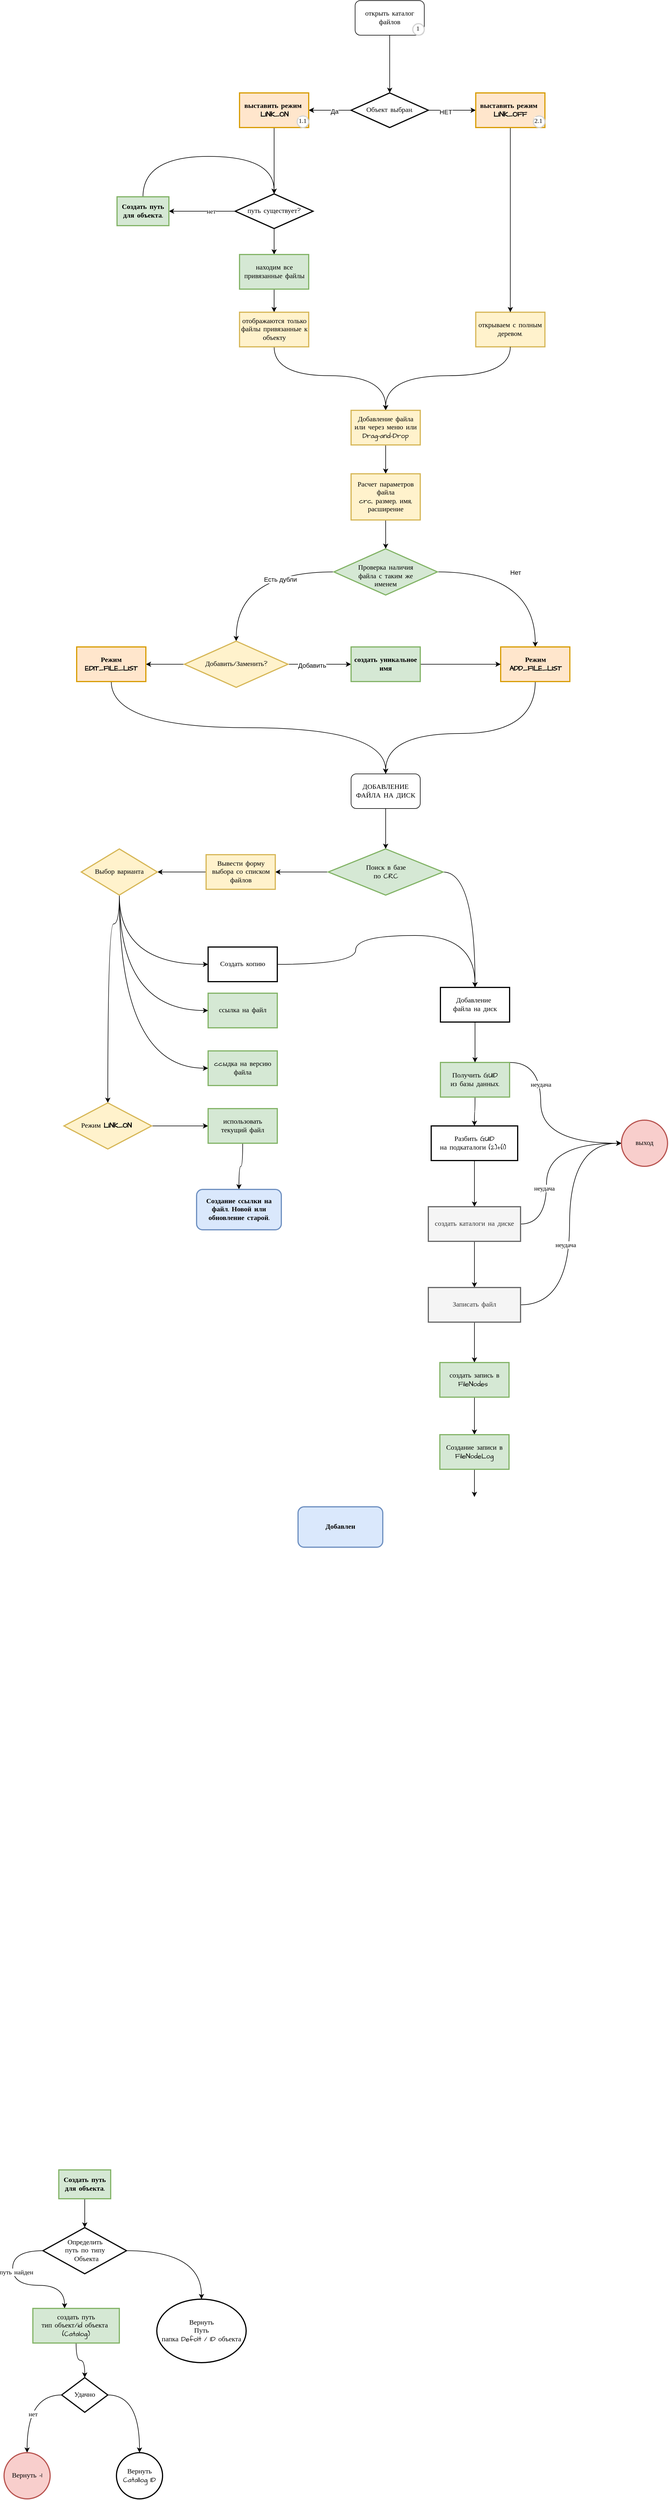 <mxfile version="24.7.16">
  <diagram name="Страница — 1" id="n2YMTHzbF7AWiFZDebJ6">
    <mxGraphModel dx="1607" dy="967" grid="1" gridSize="10" guides="1" tooltips="1" connect="1" arrows="1" fold="1" page="1" pageScale="1" pageWidth="827" pageHeight="1169" math="0" shadow="0">
      <root>
        <mxCell id="0" />
        <mxCell id="1" parent="0" />
        <mxCell id="gfHgluWv0_C4Bd2qdqHd-43" value="открываем с полным деревом." style="whiteSpace=wrap;html=1;fontFamily=Architects Daughter;strokeWidth=2;hachureGap=4;fontSource=https%3A%2F%2Ffonts.googleapis.com%2Fcss%3Ffamily%3DArchitects%2BDaughter;fillColor=#fff2cc;strokeColor=#d6b656;" vertex="1" parent="1">
          <mxGeometry x="908.26" y="600" width="120" height="60" as="geometry" />
        </mxCell>
        <mxCell id="gfHgluWv0_C4Bd2qdqHd-48" value="" style="edgeStyle=orthogonalEdgeStyle;rounded=0;hachureGap=4;orthogonalLoop=1;jettySize=auto;html=1;fontFamily=Architects Daughter;fontSource=https%3A%2F%2Ffonts.googleapis.com%2Fcss%3Ffamily%3DArchitects%2BDaughter;" edge="1" parent="1" source="gfHgluWv0_C4Bd2qdqHd-45" target="gfHgluWv0_C4Bd2qdqHd-47">
          <mxGeometry relative="1" as="geometry" />
        </mxCell>
        <mxCell id="gfHgluWv0_C4Bd2qdqHd-49" value="нет" style="edgeLabel;html=1;align=center;verticalAlign=middle;resizable=0;points=[];hachureGap=4;fontFamily=Architects Daughter;fontSource=https%3A%2F%2Ffonts.googleapis.com%2Fcss%3Ffamily%3DArchitects%2BDaughter;" vertex="1" connectable="0" parent="gfHgluWv0_C4Bd2qdqHd-48">
          <mxGeometry x="-0.261" relative="1" as="geometry">
            <mxPoint as="offset" />
          </mxGeometry>
        </mxCell>
        <mxCell id="gfHgluWv0_C4Bd2qdqHd-52" style="edgeStyle=orthogonalEdgeStyle;rounded=0;hachureGap=4;orthogonalLoop=1;jettySize=auto;html=1;exitX=0.5;exitY=1;exitDx=0;exitDy=0;entryX=0.5;entryY=0;entryDx=0;entryDy=0;fontFamily=Architects Daughter;fontSource=https%3A%2F%2Ffonts.googleapis.com%2Fcss%3Ffamily%3DArchitects%2BDaughter;curved=1;" edge="1" parent="1" source="gfHgluWv0_C4Bd2qdqHd-45" target="gfHgluWv0_C4Bd2qdqHd-50">
          <mxGeometry relative="1" as="geometry" />
        </mxCell>
        <mxCell id="gfHgluWv0_C4Bd2qdqHd-45" value="путь существует?" style="rhombus;whiteSpace=wrap;html=1;fontFamily=Architects Daughter;strokeWidth=2;hachureGap=4;fontSource=https%3A%2F%2Ffonts.googleapis.com%2Fcss%3Ffamily%3DArchitects%2BDaughter;" vertex="1" parent="1">
          <mxGeometry x="491" y="395" width="135" height="60" as="geometry" />
        </mxCell>
        <mxCell id="gfHgluWv0_C4Bd2qdqHd-51" style="edgeStyle=orthogonalEdgeStyle;rounded=0;hachureGap=4;orthogonalLoop=1;jettySize=auto;html=1;exitX=0.5;exitY=0;exitDx=0;exitDy=0;entryX=0.5;entryY=0;entryDx=0;entryDy=0;fontFamily=Architects Daughter;fontSource=https%3A%2F%2Ffonts.googleapis.com%2Fcss%3Ffamily%3DArchitects%2BDaughter;curved=1;" edge="1" parent="1" source="gfHgluWv0_C4Bd2qdqHd-47" target="gfHgluWv0_C4Bd2qdqHd-45">
          <mxGeometry relative="1" as="geometry">
            <Array as="points">
              <mxPoint x="331" y="330" />
              <mxPoint x="559" y="330" />
            </Array>
          </mxGeometry>
        </mxCell>
        <mxCell id="gfHgluWv0_C4Bd2qdqHd-47" value="Создать путь для объекта." style="whiteSpace=wrap;html=1;fontFamily=Architects Daughter;strokeWidth=2;hachureGap=4;fontSource=https%3A%2F%2Ffonts.googleapis.com%2Fcss%3Ffamily%3DArchitects%2BDaughter;fillColor=#d5e8d4;strokeColor=#82b366;fontStyle=1" vertex="1" parent="1">
          <mxGeometry x="286" y="400" width="90" height="50" as="geometry" />
        </mxCell>
        <mxCell id="gfHgluWv0_C4Bd2qdqHd-207" value="" style="edgeStyle=orthogonalEdgeStyle;shape=connector;curved=1;rounded=0;orthogonalLoop=1;jettySize=auto;html=1;strokeColor=default;align=center;verticalAlign=middle;fontFamily=Helvetica;fontSize=11;fontColor=default;labelBackgroundColor=default;endArrow=classic;" edge="1" parent="1" source="gfHgluWv0_C4Bd2qdqHd-50" target="gfHgluWv0_C4Bd2qdqHd-206">
          <mxGeometry relative="1" as="geometry" />
        </mxCell>
        <mxCell id="gfHgluWv0_C4Bd2qdqHd-50" value="находим все привязанные файлы" style="whiteSpace=wrap;html=1;fontFamily=Architects Daughter;strokeWidth=2;hachureGap=4;fontSource=https%3A%2F%2Ffonts.googleapis.com%2Fcss%3Ffamily%3DArchitects%2BDaughter;fillColor=#d5e8d4;strokeColor=#82b366;" vertex="1" parent="1">
          <mxGeometry x="498.5" y="500" width="120" height="60" as="geometry" />
        </mxCell>
        <mxCell id="gfHgluWv0_C4Bd2qdqHd-58" style="edgeStyle=orthogonalEdgeStyle;shape=connector;curved=1;rounded=0;hachureGap=4;orthogonalLoop=1;jettySize=auto;html=1;strokeColor=default;align=center;verticalAlign=middle;fontFamily=Architects Daughter;fontSource=https%3A%2F%2Ffonts.googleapis.com%2Fcss%3Ffamily%3DArchitects%2BDaughter;fontSize=11;fontColor=default;labelBackgroundColor=default;endArrow=classic;entryX=0.5;entryY=0;entryDx=0;entryDy=0;exitX=0.5;exitY=1;exitDx=0;exitDy=0;" edge="1" parent="1" source="gfHgluWv0_C4Bd2qdqHd-43" target="gfHgluWv0_C4Bd2qdqHd-211">
          <mxGeometry relative="1" as="geometry">
            <mxPoint x="869.98" y="765" as="sourcePoint" />
            <mxPoint x="742" y="775" as="targetPoint" />
            <Array as="points">
              <mxPoint x="968" y="710" />
              <mxPoint x="752" y="710" />
            </Array>
          </mxGeometry>
        </mxCell>
        <mxCell id="gfHgluWv0_C4Bd2qdqHd-92" value="" style="edgeStyle=orthogonalEdgeStyle;shape=connector;curved=1;rounded=0;hachureGap=4;orthogonalLoop=1;jettySize=auto;html=1;strokeColor=default;align=center;verticalAlign=middle;fontFamily=Architects Daughter;fontSource=https%3A%2F%2Ffonts.googleapis.com%2Fcss%3Ffamily%3DArchitects%2BDaughter;fontSize=11;fontColor=default;labelBackgroundColor=default;endArrow=classic;" edge="1" parent="1" source="gfHgluWv0_C4Bd2qdqHd-88" target="gfHgluWv0_C4Bd2qdqHd-91">
          <mxGeometry relative="1" as="geometry" />
        </mxCell>
        <mxCell id="gfHgluWv0_C4Bd2qdqHd-88" value="Создать путь для объекта." style="whiteSpace=wrap;html=1;fontFamily=Architects Daughter;strokeWidth=2;hachureGap=4;fontSource=https%3A%2F%2Ffonts.googleapis.com%2Fcss%3Ffamily%3DArchitects%2BDaughter;fillColor=#d5e8d4;strokeColor=#82b366;fontStyle=1" vertex="1" parent="1">
          <mxGeometry x="185.0" y="3819" width="90" height="50" as="geometry" />
        </mxCell>
        <mxCell id="gfHgluWv0_C4Bd2qdqHd-94" value="" style="edgeStyle=orthogonalEdgeStyle;shape=connector;curved=1;rounded=0;hachureGap=4;orthogonalLoop=1;jettySize=auto;html=1;strokeColor=default;align=center;verticalAlign=middle;fontFamily=Architects Daughter;fontSource=https%3A%2F%2Ffonts.googleapis.com%2Fcss%3Ffamily%3DArchitects%2BDaughter;fontSize=11;fontColor=default;labelBackgroundColor=default;endArrow=classic;exitX=0;exitY=0.5;exitDx=0;exitDy=0;" edge="1" parent="1" source="gfHgluWv0_C4Bd2qdqHd-91" target="gfHgluWv0_C4Bd2qdqHd-93">
          <mxGeometry relative="1" as="geometry">
            <Array as="points">
              <mxPoint x="105" y="3959" />
              <mxPoint x="105" y="4019" />
              <mxPoint x="195" y="4019" />
            </Array>
          </mxGeometry>
        </mxCell>
        <mxCell id="gfHgluWv0_C4Bd2qdqHd-95" value="путь найден" style="edgeLabel;html=1;align=center;verticalAlign=middle;resizable=0;points=[];hachureGap=4;fontFamily=Architects Daughter;fontSource=https%3A%2F%2Ffonts.googleapis.com%2Fcss%3Ffamily%3DArchitects%2BDaughter;fontSize=11;fontColor=default;labelBackgroundColor=default;" vertex="1" connectable="0" parent="gfHgluWv0_C4Bd2qdqHd-94">
          <mxGeometry x="-0.466" y="6" relative="1" as="geometry">
            <mxPoint y="25" as="offset" />
          </mxGeometry>
        </mxCell>
        <mxCell id="gfHgluWv0_C4Bd2qdqHd-103" value="" style="edgeStyle=orthogonalEdgeStyle;shape=connector;curved=1;rounded=0;hachureGap=4;orthogonalLoop=1;jettySize=auto;html=1;strokeColor=default;align=center;verticalAlign=middle;fontFamily=Architects Daughter;fontSource=https%3A%2F%2Ffonts.googleapis.com%2Fcss%3Ffamily%3DArchitects%2BDaughter;fontSize=11;fontColor=default;labelBackgroundColor=default;endArrow=classic;" edge="1" parent="1" source="gfHgluWv0_C4Bd2qdqHd-91" target="gfHgluWv0_C4Bd2qdqHd-102">
          <mxGeometry relative="1" as="geometry" />
        </mxCell>
        <mxCell id="gfHgluWv0_C4Bd2qdqHd-91" value="Определить &lt;br&gt;путь по типу&lt;br&gt;&amp;nbsp;Объекта" style="rhombus;whiteSpace=wrap;html=1;fontFamily=Architects Daughter;strokeWidth=2;hachureGap=4;fontSource=https%3A%2F%2Ffonts.googleapis.com%2Fcss%3Ffamily%3DArchitects%2BDaughter;fontStyle=0;" vertex="1" parent="1">
          <mxGeometry x="157.5" y="3919" width="145" height="80" as="geometry" />
        </mxCell>
        <mxCell id="gfHgluWv0_C4Bd2qdqHd-97" value="" style="edgeStyle=orthogonalEdgeStyle;shape=connector;curved=1;rounded=0;hachureGap=4;orthogonalLoop=1;jettySize=auto;html=1;strokeColor=default;align=center;verticalAlign=middle;fontFamily=Architects Daughter;fontSource=https%3A%2F%2Ffonts.googleapis.com%2Fcss%3Ffamily%3DArchitects%2BDaughter;fontSize=11;fontColor=default;labelBackgroundColor=default;endArrow=classic;" edge="1" parent="1" source="gfHgluWv0_C4Bd2qdqHd-93" target="gfHgluWv0_C4Bd2qdqHd-96">
          <mxGeometry relative="1" as="geometry" />
        </mxCell>
        <mxCell id="gfHgluWv0_C4Bd2qdqHd-93" value="создать путь&lt;br&gt;тип объект/id объекта&amp;nbsp;&lt;br&gt;(Catalog)" style="whiteSpace=wrap;html=1;fontFamily=Architects Daughter;strokeWidth=2;hachureGap=4;fontSource=https%3A%2F%2Ffonts.googleapis.com%2Fcss%3Ffamily%3DArchitects%2BDaughter;fontStyle=0;fillColor=#d5e8d4;strokeColor=#82b366;" vertex="1" parent="1">
          <mxGeometry x="140" y="4059" width="150" height="60" as="geometry" />
        </mxCell>
        <mxCell id="gfHgluWv0_C4Bd2qdqHd-99" value="" style="edgeStyle=orthogonalEdgeStyle;shape=connector;curved=1;rounded=0;hachureGap=4;orthogonalLoop=1;jettySize=auto;html=1;strokeColor=default;align=center;verticalAlign=middle;fontFamily=Architects Daughter;fontSource=https%3A%2F%2Ffonts.googleapis.com%2Fcss%3Ffamily%3DArchitects%2BDaughter;fontSize=11;fontColor=default;labelBackgroundColor=default;endArrow=classic;" edge="1" parent="1" source="gfHgluWv0_C4Bd2qdqHd-96" target="gfHgluWv0_C4Bd2qdqHd-98">
          <mxGeometry relative="1" as="geometry">
            <Array as="points">
              <mxPoint x="325" y="4209" />
            </Array>
          </mxGeometry>
        </mxCell>
        <mxCell id="gfHgluWv0_C4Bd2qdqHd-101" value="" style="edgeStyle=orthogonalEdgeStyle;shape=connector;curved=1;rounded=0;hachureGap=4;orthogonalLoop=1;jettySize=auto;html=1;strokeColor=default;align=center;verticalAlign=middle;fontFamily=Architects Daughter;fontSource=https%3A%2F%2Ffonts.googleapis.com%2Fcss%3Ffamily%3DArchitects%2BDaughter;fontSize=11;fontColor=default;labelBackgroundColor=default;endArrow=classic;" edge="1" parent="1" source="gfHgluWv0_C4Bd2qdqHd-96" target="gfHgluWv0_C4Bd2qdqHd-100">
          <mxGeometry relative="1" as="geometry" />
        </mxCell>
        <mxCell id="gfHgluWv0_C4Bd2qdqHd-105" value="нет" style="edgeLabel;html=1;align=center;verticalAlign=middle;resizable=0;points=[];hachureGap=4;fontFamily=Architects Daughter;fontSource=https%3A%2F%2Ffonts.googleapis.com%2Fcss%3Ffamily%3DArchitects%2BDaughter;fontSize=11;fontColor=default;labelBackgroundColor=default;" vertex="1" connectable="0" parent="gfHgluWv0_C4Bd2qdqHd-101">
          <mxGeometry x="0.157" y="10" relative="1" as="geometry">
            <mxPoint as="offset" />
          </mxGeometry>
        </mxCell>
        <mxCell id="gfHgluWv0_C4Bd2qdqHd-96" value="&lt;div&gt;Удачно&lt;/div&gt;" style="rhombus;whiteSpace=wrap;html=1;fontFamily=Architects Daughter;strokeWidth=2;hachureGap=4;fontSource=https%3A%2F%2Ffonts.googleapis.com%2Fcss%3Ffamily%3DArchitects%2BDaughter;fontStyle=0;" vertex="1" parent="1">
          <mxGeometry x="190" y="4179" width="80" height="60" as="geometry" />
        </mxCell>
        <mxCell id="gfHgluWv0_C4Bd2qdqHd-98" value="Вернуть&lt;br&gt;Catallog ID" style="ellipse;whiteSpace=wrap;html=1;fontFamily=Architects Daughter;strokeWidth=2;hachureGap=4;fontSource=https%3A%2F%2Ffonts.googleapis.com%2Fcss%3Ffamily%3DArchitects%2BDaughter;fontStyle=0;" vertex="1" parent="1">
          <mxGeometry x="285" y="4309" width="80" height="80" as="geometry" />
        </mxCell>
        <mxCell id="gfHgluWv0_C4Bd2qdqHd-100" value="Вернуть -1" style="ellipse;whiteSpace=wrap;html=1;fontFamily=Architects Daughter;strokeWidth=2;hachureGap=4;fontSource=https%3A%2F%2Ffonts.googleapis.com%2Fcss%3Ffamily%3DArchitects%2BDaughter;fontStyle=0;fillColor=#f8cecc;strokeColor=#b85450;" vertex="1" parent="1">
          <mxGeometry x="90" y="4309" width="80" height="80" as="geometry" />
        </mxCell>
        <mxCell id="gfHgluWv0_C4Bd2qdqHd-102" value="Вернуть&lt;br&gt;Путь &lt;br&gt;папка Defolt / ID объекта" style="ellipse;whiteSpace=wrap;html=1;fontFamily=Architects Daughter;strokeWidth=2;hachureGap=4;fontSource=https%3A%2F%2Ffonts.googleapis.com%2Fcss%3Ffamily%3DArchitects%2BDaughter;fontStyle=0;" vertex="1" parent="1">
          <mxGeometry x="355" y="4043" width="155" height="110" as="geometry" />
        </mxCell>
        <mxCell id="gfHgluWv0_C4Bd2qdqHd-203" value="" style="edgeStyle=orthogonalEdgeStyle;shape=connector;curved=1;rounded=0;orthogonalLoop=1;jettySize=auto;html=1;strokeColor=default;align=center;verticalAlign=middle;fontFamily=Helvetica;fontSize=11;fontColor=default;labelBackgroundColor=default;endArrow=classic;" edge="1" parent="1" source="gfHgluWv0_C4Bd2qdqHd-196" target="gfHgluWv0_C4Bd2qdqHd-197">
          <mxGeometry relative="1" as="geometry" />
        </mxCell>
        <mxCell id="gfHgluWv0_C4Bd2qdqHd-196" value="открыть каталог файлов" style="rounded=1;whiteSpace=wrap;html=1;hachureGap=4;fontFamily=Architects Daughter;fontSource=https%3A%2F%2Ffonts.googleapis.com%2Fcss%3Ffamily%3DArchitects%2BDaughter;" vertex="1" parent="1">
          <mxGeometry x="699" y="60" width="120" height="60" as="geometry" />
        </mxCell>
        <mxCell id="gfHgluWv0_C4Bd2qdqHd-199" value="" style="edgeStyle=orthogonalEdgeStyle;shape=connector;curved=1;rounded=0;hachureGap=4;orthogonalLoop=1;jettySize=auto;html=1;strokeColor=default;align=center;verticalAlign=middle;fontFamily=Architects Daughter;fontSource=https%3A%2F%2Ffonts.googleapis.com%2Fcss%3Ffamily%3DArchitects%2BDaughter;fontSize=11;fontColor=default;labelBackgroundColor=default;endArrow=classic;entryX=0;entryY=0.5;entryDx=0;entryDy=0;" edge="1" parent="1" source="gfHgluWv0_C4Bd2qdqHd-197" target="gfHgluWv0_C4Bd2qdqHd-209">
          <mxGeometry relative="1" as="geometry" />
        </mxCell>
        <mxCell id="gfHgluWv0_C4Bd2qdqHd-202" value="НЕТ" style="edgeLabel;html=1;align=center;verticalAlign=middle;resizable=0;points=[];fontFamily=Helvetica;fontSize=11;fontColor=default;labelBackgroundColor=default;" vertex="1" connectable="0" parent="gfHgluWv0_C4Bd2qdqHd-199">
          <mxGeometry x="-0.271" y="-3" relative="1" as="geometry">
            <mxPoint as="offset" />
          </mxGeometry>
        </mxCell>
        <mxCell id="gfHgluWv0_C4Bd2qdqHd-204" style="edgeStyle=orthogonalEdgeStyle;shape=connector;curved=1;rounded=0;orthogonalLoop=1;jettySize=auto;html=1;entryX=1;entryY=0.5;entryDx=0;entryDy=0;strokeColor=default;align=center;verticalAlign=middle;fontFamily=Helvetica;fontSize=11;fontColor=default;labelBackgroundColor=default;endArrow=classic;" edge="1" parent="1" source="gfHgluWv0_C4Bd2qdqHd-197" target="gfHgluWv0_C4Bd2qdqHd-198">
          <mxGeometry relative="1" as="geometry" />
        </mxCell>
        <mxCell id="gfHgluWv0_C4Bd2qdqHd-208" value="" style="edgeStyle=orthogonalEdgeStyle;shape=connector;curved=1;rounded=0;orthogonalLoop=1;jettySize=auto;html=1;strokeColor=default;align=center;verticalAlign=middle;fontFamily=Helvetica;fontSize=11;fontColor=default;labelBackgroundColor=default;endArrow=classic;" edge="1" parent="1" source="gfHgluWv0_C4Bd2qdqHd-197" target="gfHgluWv0_C4Bd2qdqHd-198">
          <mxGeometry relative="1" as="geometry" />
        </mxCell>
        <mxCell id="gfHgluWv0_C4Bd2qdqHd-217" value="Да" style="edgeLabel;html=1;align=center;verticalAlign=middle;resizable=0;points=[];fontFamily=Helvetica;fontSize=11;fontColor=default;labelBackgroundColor=default;" vertex="1" connectable="0" parent="gfHgluWv0_C4Bd2qdqHd-208">
          <mxGeometry x="-0.191" y="2" relative="1" as="geometry">
            <mxPoint as="offset" />
          </mxGeometry>
        </mxCell>
        <mxCell id="gfHgluWv0_C4Bd2qdqHd-197" value="Объект выбран." style="strokeWidth=2;html=1;shape=mxgraph.flowchart.decision;whiteSpace=wrap;hachureGap=4;fontFamily=Architects Daughter;fontSource=https%3A%2F%2Ffonts.googleapis.com%2Fcss%3Ffamily%3DArchitects%2BDaughter;" vertex="1" parent="1">
          <mxGeometry x="692" y="220" width="134" height="60" as="geometry" />
        </mxCell>
        <mxCell id="gfHgluWv0_C4Bd2qdqHd-205" style="edgeStyle=orthogonalEdgeStyle;shape=connector;curved=1;rounded=0;orthogonalLoop=1;jettySize=auto;html=1;entryX=0.5;entryY=0;entryDx=0;entryDy=0;strokeColor=default;align=center;verticalAlign=middle;fontFamily=Helvetica;fontSize=11;fontColor=default;labelBackgroundColor=default;endArrow=classic;" edge="1" parent="1" source="gfHgluWv0_C4Bd2qdqHd-198" target="gfHgluWv0_C4Bd2qdqHd-45">
          <mxGeometry relative="1" as="geometry" />
        </mxCell>
        <mxCell id="gfHgluWv0_C4Bd2qdqHd-198" value="выставить режим&amp;nbsp;&lt;br&gt;LINK_ON" style="whiteSpace=wrap;html=1;fontFamily=Architects Daughter;strokeWidth=2;hachureGap=4;fontSource=https%3A%2F%2Ffonts.googleapis.com%2Fcss%3Ffamily%3DArchitects%2BDaughter;fillColor=#ffe6cc;strokeColor=#d79b00;fontStyle=1" vertex="1" parent="1">
          <mxGeometry x="498.5" y="220" width="120" height="60" as="geometry" />
        </mxCell>
        <mxCell id="gfHgluWv0_C4Bd2qdqHd-212" style="edgeStyle=orthogonalEdgeStyle;shape=connector;curved=1;rounded=0;orthogonalLoop=1;jettySize=auto;html=1;entryX=0.5;entryY=0;entryDx=0;entryDy=0;strokeColor=default;align=center;verticalAlign=middle;fontFamily=Helvetica;fontSize=11;fontColor=default;labelBackgroundColor=default;endArrow=classic;" edge="1" parent="1" source="gfHgluWv0_C4Bd2qdqHd-206" target="gfHgluWv0_C4Bd2qdqHd-211">
          <mxGeometry relative="1" as="geometry">
            <Array as="points">
              <mxPoint x="559" y="710" />
              <mxPoint x="752" y="710" />
            </Array>
          </mxGeometry>
        </mxCell>
        <mxCell id="gfHgluWv0_C4Bd2qdqHd-206" value="отображаются только файлы привязанные к объекту" style="whiteSpace=wrap;html=1;fontFamily=Architects Daughter;strokeWidth=2;hachureGap=4;fontSource=https%3A%2F%2Ffonts.googleapis.com%2Fcss%3Ffamily%3DArchitects%2BDaughter;fillColor=#fff2cc;strokeColor=#d6b656;" vertex="1" parent="1">
          <mxGeometry x="498.5" y="600" width="120" height="60" as="geometry" />
        </mxCell>
        <mxCell id="gfHgluWv0_C4Bd2qdqHd-210" style="edgeStyle=orthogonalEdgeStyle;shape=connector;curved=1;rounded=0;orthogonalLoop=1;jettySize=auto;html=1;exitX=0.5;exitY=1;exitDx=0;exitDy=0;entryX=0.5;entryY=0;entryDx=0;entryDy=0;strokeColor=default;align=center;verticalAlign=middle;fontFamily=Helvetica;fontSize=11;fontColor=default;labelBackgroundColor=default;endArrow=classic;" edge="1" parent="1" source="gfHgluWv0_C4Bd2qdqHd-209" target="gfHgluWv0_C4Bd2qdqHd-43">
          <mxGeometry relative="1" as="geometry" />
        </mxCell>
        <mxCell id="gfHgluWv0_C4Bd2qdqHd-209" value="выставить режим&amp;nbsp;&lt;br&gt;LINK_OFF" style="whiteSpace=wrap;html=1;fontFamily=Architects Daughter;strokeWidth=2;hachureGap=4;fontSource=https%3A%2F%2Ffonts.googleapis.com%2Fcss%3Ffamily%3DArchitects%2BDaughter;fillColor=#ffe6cc;strokeColor=#d79b00;fontStyle=1" vertex="1" parent="1">
          <mxGeometry x="908.26" y="220" width="120" height="60" as="geometry" />
        </mxCell>
        <mxCell id="gfHgluWv0_C4Bd2qdqHd-214" value="" style="edgeStyle=orthogonalEdgeStyle;shape=connector;curved=1;rounded=0;orthogonalLoop=1;jettySize=auto;html=1;strokeColor=default;align=center;verticalAlign=middle;fontFamily=Helvetica;fontSize=11;fontColor=default;labelBackgroundColor=default;endArrow=classic;" edge="1" parent="1" source="gfHgluWv0_C4Bd2qdqHd-211" target="gfHgluWv0_C4Bd2qdqHd-213">
          <mxGeometry relative="1" as="geometry" />
        </mxCell>
        <mxCell id="gfHgluWv0_C4Bd2qdqHd-211" value="Добавление файла или через меню или Drag-and-Drop" style="whiteSpace=wrap;html=1;fontFamily=Architects Daughter;strokeWidth=2;hachureGap=4;fontSource=https%3A%2F%2Ffonts.googleapis.com%2Fcss%3Ffamily%3DArchitects%2BDaughter;fillColor=#fff2cc;strokeColor=#d6b656;" vertex="1" parent="1">
          <mxGeometry x="692.0" y="770" width="120" height="60" as="geometry" />
        </mxCell>
        <mxCell id="gfHgluWv0_C4Bd2qdqHd-216" value="" style="edgeStyle=orthogonalEdgeStyle;shape=connector;curved=1;rounded=0;orthogonalLoop=1;jettySize=auto;html=1;strokeColor=default;align=center;verticalAlign=middle;fontFamily=Helvetica;fontSize=11;fontColor=default;labelBackgroundColor=default;endArrow=classic;" edge="1" parent="1" source="gfHgluWv0_C4Bd2qdqHd-213" target="gfHgluWv0_C4Bd2qdqHd-215">
          <mxGeometry relative="1" as="geometry" />
        </mxCell>
        <mxCell id="gfHgluWv0_C4Bd2qdqHd-213" value="Расчет параметров файла&lt;br&gt;crc, размер, имя, расширение" style="whiteSpace=wrap;html=1;fontFamily=Architects Daughter;fillColor=#fff2cc;strokeColor=#d6b656;strokeWidth=2;hachureGap=4;fontSource=https%3A%2F%2Ffonts.googleapis.com%2Fcss%3Ffamily%3DArchitects%2BDaughter;" vertex="1" parent="1">
          <mxGeometry x="692" y="880" width="120" height="80" as="geometry" />
        </mxCell>
        <mxCell id="gfHgluWv0_C4Bd2qdqHd-219" value="" style="edgeStyle=orthogonalEdgeStyle;shape=connector;curved=1;rounded=0;orthogonalLoop=1;jettySize=auto;html=1;strokeColor=default;align=center;verticalAlign=middle;fontFamily=Helvetica;fontSize=11;fontColor=default;labelBackgroundColor=default;endArrow=classic;" edge="1" parent="1" source="gfHgluWv0_C4Bd2qdqHd-215" target="gfHgluWv0_C4Bd2qdqHd-218">
          <mxGeometry relative="1" as="geometry" />
        </mxCell>
        <mxCell id="gfHgluWv0_C4Bd2qdqHd-220" value="Нет" style="edgeLabel;html=1;align=center;verticalAlign=middle;resizable=0;points=[];fontFamily=Helvetica;fontSize=11;fontColor=default;labelBackgroundColor=default;" vertex="1" connectable="0" parent="gfHgluWv0_C4Bd2qdqHd-219">
          <mxGeometry x="-0.105" y="-1" relative="1" as="geometry">
            <mxPoint x="1" as="offset" />
          </mxGeometry>
        </mxCell>
        <mxCell id="gfHgluWv0_C4Bd2qdqHd-222" value="" style="edgeStyle=orthogonalEdgeStyle;shape=connector;curved=1;rounded=0;orthogonalLoop=1;jettySize=auto;html=1;strokeColor=default;align=center;verticalAlign=middle;fontFamily=Helvetica;fontSize=11;fontColor=default;labelBackgroundColor=default;endArrow=classic;entryX=0.5;entryY=0;entryDx=0;entryDy=0;" edge="1" parent="1" source="gfHgluWv0_C4Bd2qdqHd-215" target="gfHgluWv0_C4Bd2qdqHd-221">
          <mxGeometry relative="1" as="geometry">
            <Array as="points">
              <mxPoint x="493" y="1050" />
            </Array>
          </mxGeometry>
        </mxCell>
        <mxCell id="gfHgluWv0_C4Bd2qdqHd-230" value="Есть дубли" style="edgeLabel;html=1;align=center;verticalAlign=middle;resizable=0;points=[];fontFamily=Helvetica;fontSize=11;fontColor=default;labelBackgroundColor=default;" vertex="1" connectable="0" parent="gfHgluWv0_C4Bd2qdqHd-222">
          <mxGeometry x="-0.355" y="13" relative="1" as="geometry">
            <mxPoint as="offset" />
          </mxGeometry>
        </mxCell>
        <mxCell id="gfHgluWv0_C4Bd2qdqHd-215" value="&lt;br&gt;Проверка наличия&lt;br&gt;файла с таким же &lt;br&gt;именем" style="rhombus;whiteSpace=wrap;html=1;fontFamily=Architects Daughter;strokeWidth=2;hachureGap=4;fontSource=https%3A%2F%2Ffonts.googleapis.com%2Fcss%3Ffamily%3DArchitects%2BDaughter;fillColor=#d5e8d4;strokeColor=#82b366;" vertex="1" parent="1">
          <mxGeometry x="662.25" y="1010" width="179.5" height="80" as="geometry" />
        </mxCell>
        <mxCell id="gfHgluWv0_C4Bd2qdqHd-232" style="edgeStyle=orthogonalEdgeStyle;shape=connector;curved=1;rounded=0;orthogonalLoop=1;jettySize=auto;html=1;entryX=0.5;entryY=0;entryDx=0;entryDy=0;strokeColor=default;align=center;verticalAlign=middle;fontFamily=Helvetica;fontSize=11;fontColor=default;labelBackgroundColor=default;endArrow=classic;" edge="1" parent="1" source="gfHgluWv0_C4Bd2qdqHd-218" target="gfHgluWv0_C4Bd2qdqHd-229">
          <mxGeometry relative="1" as="geometry">
            <Array as="points">
              <mxPoint x="1012" y="1330" />
              <mxPoint x="752" y="1330" />
            </Array>
          </mxGeometry>
        </mxCell>
        <mxCell id="gfHgluWv0_C4Bd2qdqHd-218" value="Режим&lt;br&gt;ADD_FILE_LIST" style="whiteSpace=wrap;html=1;fontFamily=Architects Daughter;fillColor=#ffe6cc;strokeColor=#d79b00;strokeWidth=2;hachureGap=4;fontSource=https%3A%2F%2Ffonts.googleapis.com%2Fcss%3Ffamily%3DArchitects%2BDaughter;fontStyle=1" vertex="1" parent="1">
          <mxGeometry x="951.5" y="1180" width="120" height="60" as="geometry" />
        </mxCell>
        <mxCell id="gfHgluWv0_C4Bd2qdqHd-224" style="edgeStyle=orthogonalEdgeStyle;shape=connector;curved=1;rounded=0;orthogonalLoop=1;jettySize=auto;html=1;entryX=0;entryY=0.5;entryDx=0;entryDy=0;strokeColor=default;align=center;verticalAlign=middle;fontFamily=Helvetica;fontSize=11;fontColor=default;labelBackgroundColor=default;endArrow=classic;" edge="1" parent="1" source="gfHgluWv0_C4Bd2qdqHd-221" target="gfHgluWv0_C4Bd2qdqHd-223">
          <mxGeometry relative="1" as="geometry" />
        </mxCell>
        <mxCell id="gfHgluWv0_C4Bd2qdqHd-225" value="Добавить" style="edgeLabel;html=1;align=center;verticalAlign=middle;resizable=0;points=[];fontFamily=Helvetica;fontSize=11;fontColor=default;labelBackgroundColor=default;" vertex="1" connectable="0" parent="gfHgluWv0_C4Bd2qdqHd-224">
          <mxGeometry x="-0.244" y="-2" relative="1" as="geometry">
            <mxPoint as="offset" />
          </mxGeometry>
        </mxCell>
        <mxCell id="gfHgluWv0_C4Bd2qdqHd-228" value="" style="edgeStyle=orthogonalEdgeStyle;shape=connector;curved=1;rounded=0;orthogonalLoop=1;jettySize=auto;html=1;strokeColor=default;align=center;verticalAlign=middle;fontFamily=Helvetica;fontSize=11;fontColor=default;labelBackgroundColor=default;endArrow=classic;" edge="1" parent="1" source="gfHgluWv0_C4Bd2qdqHd-221" target="gfHgluWv0_C4Bd2qdqHd-227">
          <mxGeometry relative="1" as="geometry" />
        </mxCell>
        <mxCell id="gfHgluWv0_C4Bd2qdqHd-221" value="Добавить/Заменить?" style="rhombus;whiteSpace=wrap;html=1;fontFamily=Architects Daughter;strokeWidth=2;hachureGap=4;fontSource=https%3A%2F%2Ffonts.googleapis.com%2Fcss%3Ffamily%3DArchitects%2BDaughter;fillColor=#fff2cc;strokeColor=#d6b656;" vertex="1" parent="1">
          <mxGeometry x="403" y="1170" width="179.5" height="80" as="geometry" />
        </mxCell>
        <mxCell id="gfHgluWv0_C4Bd2qdqHd-226" style="edgeStyle=orthogonalEdgeStyle;shape=connector;curved=1;rounded=0;orthogonalLoop=1;jettySize=auto;html=1;entryX=0;entryY=0.5;entryDx=0;entryDy=0;strokeColor=default;align=center;verticalAlign=middle;fontFamily=Helvetica;fontSize=11;fontColor=default;labelBackgroundColor=default;endArrow=classic;" edge="1" parent="1" source="gfHgluWv0_C4Bd2qdqHd-223" target="gfHgluWv0_C4Bd2qdqHd-218">
          <mxGeometry relative="1" as="geometry" />
        </mxCell>
        <mxCell id="gfHgluWv0_C4Bd2qdqHd-223" value="создать уникальное имя" style="whiteSpace=wrap;html=1;fontFamily=Architects Daughter;fillColor=#d5e8d4;strokeColor=#82b366;strokeWidth=2;hachureGap=4;fontSource=https%3A%2F%2Ffonts.googleapis.com%2Fcss%3Ffamily%3DArchitects%2BDaughter;fontStyle=1;" vertex="1" parent="1">
          <mxGeometry x="692" y="1180" width="120" height="60" as="geometry" />
        </mxCell>
        <mxCell id="gfHgluWv0_C4Bd2qdqHd-231" style="edgeStyle=orthogonalEdgeStyle;shape=connector;curved=1;rounded=0;orthogonalLoop=1;jettySize=auto;html=1;entryX=0.5;entryY=0;entryDx=0;entryDy=0;strokeColor=default;align=center;verticalAlign=middle;fontFamily=Helvetica;fontSize=11;fontColor=default;labelBackgroundColor=default;endArrow=classic;" edge="1" parent="1" source="gfHgluWv0_C4Bd2qdqHd-227" target="gfHgluWv0_C4Bd2qdqHd-229">
          <mxGeometry relative="1" as="geometry">
            <Array as="points">
              <mxPoint x="276" y="1320" />
              <mxPoint x="752" y="1320" />
            </Array>
          </mxGeometry>
        </mxCell>
        <mxCell id="gfHgluWv0_C4Bd2qdqHd-227" value="Режим&lt;br&gt;EDIT_FILE_LIST" style="whiteSpace=wrap;html=1;fontFamily=Architects Daughter;fillColor=#ffe6cc;strokeColor=#d79b00;strokeWidth=2;hachureGap=4;fontSource=https%3A%2F%2Ffonts.googleapis.com%2Fcss%3Ffamily%3DArchitects%2BDaughter;fontStyle=1" vertex="1" parent="1">
          <mxGeometry x="216" y="1180" width="120" height="60" as="geometry" />
        </mxCell>
        <mxCell id="gfHgluWv0_C4Bd2qdqHd-234" value="" style="edgeStyle=orthogonalEdgeStyle;shape=connector;curved=1;rounded=0;orthogonalLoop=1;jettySize=auto;html=1;strokeColor=default;align=center;verticalAlign=middle;fontFamily=Helvetica;fontSize=11;fontColor=default;labelBackgroundColor=default;endArrow=classic;entryX=0.5;entryY=0;entryDx=0;entryDy=0;" edge="1" parent="1" source="gfHgluWv0_C4Bd2qdqHd-229" target="gfHgluWv0_C4Bd2qdqHd-235">
          <mxGeometry relative="1" as="geometry">
            <mxPoint x="752" y="1520" as="targetPoint" />
          </mxGeometry>
        </mxCell>
        <mxCell id="gfHgluWv0_C4Bd2qdqHd-229" value="ДОБАВЛЕНИЕ ФАЙЛА НА ДИСК" style="rounded=1;whiteSpace=wrap;html=1;hachureGap=4;fontFamily=Architects Daughter;fontSource=https%3A%2F%2Ffonts.googleapis.com%2Fcss%3Ffamily%3DArchitects%2BDaughter;" vertex="1" parent="1">
          <mxGeometry x="692" y="1400" width="120" height="60" as="geometry" />
        </mxCell>
        <mxCell id="gfHgluWv0_C4Bd2qdqHd-238" value="" style="edgeStyle=orthogonalEdgeStyle;shape=connector;curved=1;rounded=0;orthogonalLoop=1;jettySize=auto;html=1;strokeColor=default;align=center;verticalAlign=middle;fontFamily=Helvetica;fontSize=11;fontColor=default;labelBackgroundColor=default;endArrow=classic;" edge="1" parent="1" source="gfHgluWv0_C4Bd2qdqHd-235" target="gfHgluWv0_C4Bd2qdqHd-237">
          <mxGeometry relative="1" as="geometry" />
        </mxCell>
        <mxCell id="gfHgluWv0_C4Bd2qdqHd-284" value="" style="edgeStyle=orthogonalEdgeStyle;shape=connector;curved=1;rounded=0;orthogonalLoop=1;jettySize=auto;html=1;strokeColor=default;align=center;verticalAlign=middle;fontFamily=Helvetica;fontSize=11;fontColor=default;labelBackgroundColor=default;endArrow=classic;exitX=1;exitY=0.5;exitDx=0;exitDy=0;" edge="1" parent="1" source="gfHgluWv0_C4Bd2qdqHd-235" target="gfHgluWv0_C4Bd2qdqHd-283">
          <mxGeometry relative="1" as="geometry" />
        </mxCell>
        <mxCell id="gfHgluWv0_C4Bd2qdqHd-235" value="Поиск в базе&lt;br&gt;по CRC" style="rhombus;whiteSpace=wrap;html=1;fontFamily=Architects Daughter;fillColor=#d5e8d4;strokeColor=#82b366;strokeWidth=2;hachureGap=4;fontSource=https%3A%2F%2Ffonts.googleapis.com%2Fcss%3Ffamily%3DArchitects%2BDaughter;fontStyle=0;" vertex="1" parent="1">
          <mxGeometry x="652.5" y="1530" width="199" height="80" as="geometry" />
        </mxCell>
        <mxCell id="gfHgluWv0_C4Bd2qdqHd-277" style="edgeStyle=orthogonalEdgeStyle;shape=connector;curved=1;rounded=0;orthogonalLoop=1;jettySize=auto;html=1;strokeColor=default;align=center;verticalAlign=middle;fontFamily=Helvetica;fontSize=11;fontColor=default;labelBackgroundColor=default;endArrow=classic;entryX=0.5;entryY=0;entryDx=0;entryDy=0;exitX=0.5;exitY=1;exitDx=0;exitDy=0;" edge="1" parent="1" source="gfHgluWv0_C4Bd2qdqHd-278" target="gfHgluWv0_C4Bd2qdqHd-263">
          <mxGeometry relative="1" as="geometry">
            <mxPoint x="154" y="1510" as="sourcePoint" />
            <Array as="points">
              <mxPoint x="290" y="1660" />
              <mxPoint x="270" y="1660" />
            </Array>
          </mxGeometry>
        </mxCell>
        <mxCell id="gfHgluWv0_C4Bd2qdqHd-279" value="" style="edgeStyle=orthogonalEdgeStyle;shape=connector;curved=1;rounded=0;orthogonalLoop=1;jettySize=auto;html=1;strokeColor=default;align=center;verticalAlign=middle;fontFamily=Helvetica;fontSize=11;fontColor=default;labelBackgroundColor=default;endArrow=classic;" edge="1" parent="1" source="gfHgluWv0_C4Bd2qdqHd-237" target="gfHgluWv0_C4Bd2qdqHd-278">
          <mxGeometry relative="1" as="geometry" />
        </mxCell>
        <mxCell id="gfHgluWv0_C4Bd2qdqHd-237" value="Вывести форму выбора со списком файлов" style="whiteSpace=wrap;html=1;fontFamily=Architects Daughter;fillColor=#fff2cc;strokeColor=#d6b656;strokeWidth=2;hachureGap=4;fontSource=https%3A%2F%2Ffonts.googleapis.com%2Fcss%3Ffamily%3DArchitects%2BDaughter;fontStyle=0;" vertex="1" parent="1">
          <mxGeometry x="440.5" y="1540" width="120" height="60" as="geometry" />
        </mxCell>
        <mxCell id="gfHgluWv0_C4Bd2qdqHd-239" value="" style="edgeStyle=orthogonalEdgeStyle;shape=connector;curved=1;rounded=0;hachureGap=4;orthogonalLoop=1;jettySize=auto;html=1;strokeColor=default;align=center;verticalAlign=middle;fontFamily=Architects Daughter;fontSource=https%3A%2F%2Ffonts.googleapis.com%2Fcss%3Ffamily%3DArchitects%2BDaughter;fontSize=11;fontColor=default;labelBackgroundColor=default;endArrow=classic;" edge="1" parent="1" source="gfHgluWv0_C4Bd2qdqHd-242" target="gfHgluWv0_C4Bd2qdqHd-244">
          <mxGeometry relative="1" as="geometry" />
        </mxCell>
        <mxCell id="gfHgluWv0_C4Bd2qdqHd-240" value="" style="edgeStyle=orthogonalEdgeStyle;shape=connector;curved=1;rounded=0;hachureGap=4;orthogonalLoop=1;jettySize=auto;html=1;strokeColor=default;align=center;verticalAlign=middle;fontFamily=Architects Daughter;fontSource=https%3A%2F%2Ffonts.googleapis.com%2Fcss%3Ffamily%3DArchitects%2BDaughter;fontSize=11;fontColor=default;labelBackgroundColor=default;endArrow=classic;entryX=0;entryY=0.5;entryDx=0;entryDy=0;" edge="1" parent="1" source="gfHgluWv0_C4Bd2qdqHd-242" target="gfHgluWv0_C4Bd2qdqHd-287">
          <mxGeometry relative="1" as="geometry">
            <mxPoint x="1326" y="2040" as="targetPoint" />
            <Array as="points">
              <mxPoint x="1021" y="1900" />
              <mxPoint x="1021" y="2040" />
            </Array>
          </mxGeometry>
        </mxCell>
        <mxCell id="gfHgluWv0_C4Bd2qdqHd-241" value="неудача" style="edgeLabel;html=1;align=center;verticalAlign=middle;resizable=0;points=[];hachureGap=4;fontFamily=Architects Daughter;fontSource=https%3A%2F%2Ffonts.googleapis.com%2Fcss%3Ffamily%3DArchitects%2BDaughter;fontSize=11;fontColor=default;labelBackgroundColor=default;" vertex="1" connectable="0" parent="gfHgluWv0_C4Bd2qdqHd-240">
          <mxGeometry x="-0.452" relative="1" as="geometry">
            <mxPoint as="offset" />
          </mxGeometry>
        </mxCell>
        <mxCell id="gfHgluWv0_C4Bd2qdqHd-242" value="Получить GUID&lt;br&gt;из базы данных." style="whiteSpace=wrap;html=1;fontFamily=Architects Daughter;strokeWidth=2;hachureGap=4;fontSource=https%3A%2F%2Ffonts.googleapis.com%2Fcss%3Ffamily%3DArchitects%2BDaughter;fontStyle=0;fillColor=#d5e8d4;strokeColor=#82b366;" vertex="1" parent="1">
          <mxGeometry x="847" y="1900" width="120" height="60" as="geometry" />
        </mxCell>
        <mxCell id="gfHgluWv0_C4Bd2qdqHd-243" value="" style="edgeStyle=orthogonalEdgeStyle;shape=connector;curved=1;rounded=0;hachureGap=4;orthogonalLoop=1;jettySize=auto;html=1;strokeColor=default;align=center;verticalAlign=middle;fontFamily=Architects Daughter;fontSource=https%3A%2F%2Ffonts.googleapis.com%2Fcss%3Ffamily%3DArchitects%2BDaughter;fontSize=11;fontColor=default;labelBackgroundColor=default;endArrow=classic;" edge="1" parent="1" source="gfHgluWv0_C4Bd2qdqHd-244" target="gfHgluWv0_C4Bd2qdqHd-248">
          <mxGeometry relative="1" as="geometry" />
        </mxCell>
        <mxCell id="gfHgluWv0_C4Bd2qdqHd-244" value="Разбить GUID&lt;br&gt;на подкаталоги (2)+(1)&amp;nbsp;" style="whiteSpace=wrap;html=1;fontFamily=Architects Daughter;strokeWidth=2;hachureGap=4;fontSource=https%3A%2F%2Ffonts.googleapis.com%2Fcss%3Ffamily%3DArchitects%2BDaughter;fontStyle=0;" vertex="1" parent="1">
          <mxGeometry x="831" y="2010" width="150" height="60" as="geometry" />
        </mxCell>
        <mxCell id="gfHgluWv0_C4Bd2qdqHd-245" value="" style="edgeStyle=orthogonalEdgeStyle;shape=connector;curved=1;rounded=0;hachureGap=4;orthogonalLoop=1;jettySize=auto;html=1;strokeColor=default;align=center;verticalAlign=middle;fontFamily=Architects Daughter;fontSource=https%3A%2F%2Ffonts.googleapis.com%2Fcss%3Ffamily%3DArchitects%2BDaughter;fontSize=11;fontColor=default;labelBackgroundColor=default;endArrow=classic;" edge="1" parent="1" source="gfHgluWv0_C4Bd2qdqHd-248" target="gfHgluWv0_C4Bd2qdqHd-252">
          <mxGeometry relative="1" as="geometry" />
        </mxCell>
        <mxCell id="gfHgluWv0_C4Bd2qdqHd-246" style="edgeStyle=orthogonalEdgeStyle;shape=connector;curved=1;rounded=0;hachureGap=4;orthogonalLoop=1;jettySize=auto;html=1;entryX=0;entryY=0.5;entryDx=0;entryDy=0;strokeColor=default;align=center;verticalAlign=middle;fontFamily=Architects Daughter;fontSource=https%3A%2F%2Ffonts.googleapis.com%2Fcss%3Ffamily%3DArchitects%2BDaughter;fontSize=11;fontColor=default;labelBackgroundColor=default;endArrow=classic;" edge="1" parent="1" source="gfHgluWv0_C4Bd2qdqHd-248" target="gfHgluWv0_C4Bd2qdqHd-287">
          <mxGeometry relative="1" as="geometry">
            <mxPoint x="1326" y="2040" as="targetPoint" />
            <Array as="points">
              <mxPoint x="1031" y="2180" />
              <mxPoint x="1031" y="2040" />
            </Array>
          </mxGeometry>
        </mxCell>
        <mxCell id="gfHgluWv0_C4Bd2qdqHd-247" value="неудача" style="edgeLabel;html=1;align=center;verticalAlign=middle;resizable=0;points=[];hachureGap=4;fontFamily=Architects Daughter;fontSource=https%3A%2F%2Ffonts.googleapis.com%2Fcss%3Ffamily%3DArchitects%2BDaughter;fontSize=11;fontColor=default;labelBackgroundColor=default;" vertex="1" connectable="0" parent="gfHgluWv0_C4Bd2qdqHd-246">
          <mxGeometry x="-0.325" y="4" relative="1" as="geometry">
            <mxPoint y="-1" as="offset" />
          </mxGeometry>
        </mxCell>
        <mxCell id="gfHgluWv0_C4Bd2qdqHd-248" value="создать каталоги на диске" style="whiteSpace=wrap;html=1;fontFamily=Architects Daughter;strokeWidth=2;hachureGap=4;fontSource=https%3A%2F%2Ffonts.googleapis.com%2Fcss%3Ffamily%3DArchitects%2BDaughter;fontStyle=0;fillColor=#f5f5f5;fontColor=#333333;strokeColor=#666666;" vertex="1" parent="1">
          <mxGeometry x="826" y="2150" width="160" height="60" as="geometry" />
        </mxCell>
        <mxCell id="gfHgluWv0_C4Bd2qdqHd-249" style="edgeStyle=orthogonalEdgeStyle;shape=connector;curved=1;rounded=0;hachureGap=4;orthogonalLoop=1;jettySize=auto;html=1;entryX=0;entryY=0.5;entryDx=0;entryDy=0;strokeColor=default;align=center;verticalAlign=middle;fontFamily=Architects Daughter;fontSource=https%3A%2F%2Ffonts.googleapis.com%2Fcss%3Ffamily%3DArchitects%2BDaughter;fontSize=11;fontColor=default;labelBackgroundColor=default;endArrow=classic;" edge="1" parent="1" source="gfHgluWv0_C4Bd2qdqHd-252" target="gfHgluWv0_C4Bd2qdqHd-287">
          <mxGeometry relative="1" as="geometry">
            <mxPoint x="1326" y="2040" as="targetPoint" />
            <Array as="points">
              <mxPoint x="1071" y="2320" />
              <mxPoint x="1071" y="2040" />
            </Array>
          </mxGeometry>
        </mxCell>
        <mxCell id="gfHgluWv0_C4Bd2qdqHd-250" value="неудача" style="edgeLabel;html=1;align=center;verticalAlign=middle;resizable=0;points=[];hachureGap=4;fontFamily=Architects Daughter;fontSource=https%3A%2F%2Ffonts.googleapis.com%2Fcss%3Ffamily%3DArchitects%2BDaughter;fontSize=11;fontColor=default;labelBackgroundColor=default;" vertex="1" connectable="0" parent="gfHgluWv0_C4Bd2qdqHd-249">
          <mxGeometry x="-0.167" y="7" relative="1" as="geometry">
            <mxPoint as="offset" />
          </mxGeometry>
        </mxCell>
        <mxCell id="gfHgluWv0_C4Bd2qdqHd-251" value="" style="edgeStyle=orthogonalEdgeStyle;shape=connector;curved=1;rounded=0;hachureGap=4;orthogonalLoop=1;jettySize=auto;html=1;strokeColor=default;align=center;verticalAlign=middle;fontFamily=Architects Daughter;fontSource=https%3A%2F%2Ffonts.googleapis.com%2Fcss%3Ffamily%3DArchitects%2BDaughter;fontSize=11;fontColor=default;labelBackgroundColor=default;endArrow=classic;" edge="1" parent="1" source="gfHgluWv0_C4Bd2qdqHd-252" target="gfHgluWv0_C4Bd2qdqHd-254">
          <mxGeometry relative="1" as="geometry" />
        </mxCell>
        <mxCell id="gfHgluWv0_C4Bd2qdqHd-252" value="Записать файл" style="whiteSpace=wrap;html=1;fontFamily=Architects Daughter;strokeWidth=2;hachureGap=4;fontSource=https%3A%2F%2Ffonts.googleapis.com%2Fcss%3Ffamily%3DArchitects%2BDaughter;fontStyle=0;fillColor=#f5f5f5;fontColor=#333333;strokeColor=#666666;" vertex="1" parent="1">
          <mxGeometry x="826" y="2290" width="160" height="60" as="geometry" />
        </mxCell>
        <mxCell id="gfHgluWv0_C4Bd2qdqHd-253" value="" style="edgeStyle=orthogonalEdgeStyle;shape=connector;curved=1;rounded=0;hachureGap=4;orthogonalLoop=1;jettySize=auto;html=1;strokeColor=default;align=center;verticalAlign=middle;fontFamily=Architects Daughter;fontSource=https%3A%2F%2Ffonts.googleapis.com%2Fcss%3Ffamily%3DArchitects%2BDaughter;fontSize=11;fontColor=default;labelBackgroundColor=default;endArrow=classic;" edge="1" parent="1" source="gfHgluWv0_C4Bd2qdqHd-254" target="gfHgluWv0_C4Bd2qdqHd-256">
          <mxGeometry relative="1" as="geometry" />
        </mxCell>
        <mxCell id="gfHgluWv0_C4Bd2qdqHd-254" value="создать запись в&lt;br&gt;FileNodes&amp;nbsp;" style="whiteSpace=wrap;html=1;fontFamily=Architects Daughter;strokeWidth=2;hachureGap=4;fontSource=https%3A%2F%2Ffonts.googleapis.com%2Fcss%3Ffamily%3DArchitects%2BDaughter;fontStyle=0;fillColor=#d5e8d4;strokeColor=#82b366;" vertex="1" parent="1">
          <mxGeometry x="846" y="2420" width="120" height="60" as="geometry" />
        </mxCell>
        <mxCell id="gfHgluWv0_C4Bd2qdqHd-255" value="" style="edgeStyle=orthogonalEdgeStyle;shape=connector;curved=1;rounded=0;hachureGap=4;orthogonalLoop=1;jettySize=auto;html=1;strokeColor=default;align=center;verticalAlign=middle;fontFamily=Architects Daughter;fontSource=https%3A%2F%2Ffonts.googleapis.com%2Fcss%3Ffamily%3DArchitects%2BDaughter;fontSize=11;fontColor=default;labelBackgroundColor=default;endArrow=classic;entryX=0.5;entryY=0;entryDx=0;entryDy=0;" edge="1" parent="1" source="gfHgluWv0_C4Bd2qdqHd-256">
          <mxGeometry relative="1" as="geometry">
            <mxPoint x="906" y="2653" as="targetPoint" />
          </mxGeometry>
        </mxCell>
        <mxCell id="gfHgluWv0_C4Bd2qdqHd-256" value="Создание записи в&lt;br&gt;FileNodeLog" style="whiteSpace=wrap;html=1;fontFamily=Architects Daughter;fillColor=#d5e8d4;strokeColor=#82b366;strokeWidth=2;hachureGap=4;fontSource=https%3A%2F%2Ffonts.googleapis.com%2Fcss%3Ffamily%3DArchitects%2BDaughter;fontStyle=0;" vertex="1" parent="1">
          <mxGeometry x="846" y="2545" width="120" height="60" as="geometry" />
        </mxCell>
        <mxCell id="gfHgluWv0_C4Bd2qdqHd-276" value="" style="edgeStyle=orthogonalEdgeStyle;shape=connector;curved=1;rounded=0;orthogonalLoop=1;jettySize=auto;html=1;strokeColor=default;align=center;verticalAlign=middle;fontFamily=Helvetica;fontSize=11;fontColor=default;labelBackgroundColor=default;endArrow=classic;exitX=1;exitY=0.5;exitDx=0;exitDy=0;" edge="1" parent="1" source="gfHgluWv0_C4Bd2qdqHd-263" target="gfHgluWv0_C4Bd2qdqHd-274">
          <mxGeometry relative="1" as="geometry">
            <mxPoint x="391" y="2010" as="sourcePoint" />
          </mxGeometry>
        </mxCell>
        <mxCell id="gfHgluWv0_C4Bd2qdqHd-263" value="Режим&amp;nbsp;&lt;span style=&quot;font-weight: 700;&quot;&gt;LINK_ON&lt;/span&gt;&amp;nbsp;" style="rhombus;whiteSpace=wrap;html=1;fontFamily=Architects Daughter;fillColor=#fff2cc;strokeColor=#d6b656;strokeWidth=2;hachureGap=4;fontSource=https%3A%2F%2Ffonts.googleapis.com%2Fcss%3Ffamily%3DArchitects%2BDaughter;fontStyle=0;" vertex="1" parent="1">
          <mxGeometry x="194" y="1970" width="152" height="80" as="geometry" />
        </mxCell>
        <mxCell id="gfHgluWv0_C4Bd2qdqHd-269" value="" style="edgeStyle=orthogonalEdgeStyle;shape=connector;curved=1;rounded=0;orthogonalLoop=1;jettySize=auto;html=1;strokeColor=default;align=center;verticalAlign=middle;fontFamily=Helvetica;fontSize=11;fontColor=default;labelBackgroundColor=default;endArrow=classic;entryX=0.5;entryY=0;entryDx=0;entryDy=0;exitX=0.5;exitY=1;exitDx=0;exitDy=0;" edge="1" parent="1" source="gfHgluWv0_C4Bd2qdqHd-274" target="gfHgluWv0_C4Bd2qdqHd-270">
          <mxGeometry relative="1" as="geometry">
            <mxPoint x="262" y="2030" as="targetPoint" />
          </mxGeometry>
        </mxCell>
        <mxCell id="gfHgluWv0_C4Bd2qdqHd-270" value="Создание ссылки на файл. Новой или обновление старой." style="rounded=1;whiteSpace=wrap;html=1;fontFamily=Architects Daughter;strokeWidth=2;hachureGap=4;fontSource=https%3A%2F%2Ffonts.googleapis.com%2Fcss%3Ffamily%3DArchitects%2BDaughter;fontStyle=1;fillColor=#dae8fc;strokeColor=#6c8ebf;" vertex="1" parent="1">
          <mxGeometry x="424" y="2120" width="147" height="70" as="geometry" />
        </mxCell>
        <mxCell id="gfHgluWv0_C4Bd2qdqHd-271" value="ссылка на файл" style="whiteSpace=wrap;html=1;fontFamily=Architects Daughter;strokeWidth=2;hachureGap=4;fontSource=https%3A%2F%2Ffonts.googleapis.com%2Fcss%3Ffamily%3DArchitects%2BDaughter;fontStyle=0;fillColor=#d5e8d4;strokeColor=#82b366;" vertex="1" parent="1">
          <mxGeometry x="444" y="1780" width="120" height="60" as="geometry" />
        </mxCell>
        <mxCell id="gfHgluWv0_C4Bd2qdqHd-273" value="ccыдка на версию файла" style="whiteSpace=wrap;html=1;fontFamily=Architects Daughter;strokeWidth=2;hachureGap=4;fontSource=https%3A%2F%2Ffonts.googleapis.com%2Fcss%3Ffamily%3DArchitects%2BDaughter;fontStyle=0;fillColor=#d5e8d4;strokeColor=#82b366;" vertex="1" parent="1">
          <mxGeometry x="444" y="1880" width="120" height="60" as="geometry" />
        </mxCell>
        <mxCell id="gfHgluWv0_C4Bd2qdqHd-274" value="использовать &lt;br&gt;текущий файл" style="whiteSpace=wrap;html=1;fontFamily=Architects Daughter;strokeWidth=2;hachureGap=4;fontSource=https%3A%2F%2Ffonts.googleapis.com%2Fcss%3Ffamily%3DArchitects%2BDaughter;fontStyle=0;fillColor=#d5e8d4;strokeColor=#82b366;" vertex="1" parent="1">
          <mxGeometry x="444" y="1980" width="120" height="60" as="geometry" />
        </mxCell>
        <mxCell id="gfHgluWv0_C4Bd2qdqHd-285" style="edgeStyle=orthogonalEdgeStyle;shape=connector;curved=1;rounded=0;orthogonalLoop=1;jettySize=auto;html=1;entryX=0.5;entryY=0;entryDx=0;entryDy=0;strokeColor=default;align=center;verticalAlign=middle;fontFamily=Helvetica;fontSize=11;fontColor=default;labelBackgroundColor=default;endArrow=classic;" edge="1" parent="1" source="gfHgluWv0_C4Bd2qdqHd-275" target="gfHgluWv0_C4Bd2qdqHd-283">
          <mxGeometry relative="1" as="geometry">
            <Array as="points">
              <mxPoint x="700" y="1730" />
              <mxPoint x="700" y="1680" />
              <mxPoint x="907" y="1680" />
            </Array>
          </mxGeometry>
        </mxCell>
        <mxCell id="gfHgluWv0_C4Bd2qdqHd-275" value="Создать копию" style="whiteSpace=wrap;html=1;fontFamily=Architects Daughter;strokeWidth=2;hachureGap=4;fontSource=https%3A%2F%2Ffonts.googleapis.com%2Fcss%3Ffamily%3DArchitects%2BDaughter;fontStyle=0;" vertex="1" parent="1">
          <mxGeometry x="444" y="1700" width="120" height="60" as="geometry" />
        </mxCell>
        <mxCell id="gfHgluWv0_C4Bd2qdqHd-280" style="edgeStyle=orthogonalEdgeStyle;shape=connector;curved=1;rounded=0;orthogonalLoop=1;jettySize=auto;html=1;entryX=0;entryY=0.5;entryDx=0;entryDy=0;strokeColor=default;align=center;verticalAlign=middle;fontFamily=Helvetica;fontSize=11;fontColor=default;labelBackgroundColor=default;endArrow=classic;exitX=0.5;exitY=1;exitDx=0;exitDy=0;" edge="1" parent="1" source="gfHgluWv0_C4Bd2qdqHd-278" target="gfHgluWv0_C4Bd2qdqHd-275">
          <mxGeometry relative="1" as="geometry">
            <Array as="points">
              <mxPoint x="290" y="1730" />
            </Array>
          </mxGeometry>
        </mxCell>
        <mxCell id="gfHgluWv0_C4Bd2qdqHd-281" style="edgeStyle=orthogonalEdgeStyle;shape=connector;curved=1;rounded=0;orthogonalLoop=1;jettySize=auto;html=1;entryX=0;entryY=0.5;entryDx=0;entryDy=0;strokeColor=default;align=center;verticalAlign=middle;fontFamily=Helvetica;fontSize=11;fontColor=default;labelBackgroundColor=default;endArrow=classic;exitX=0.5;exitY=1;exitDx=0;exitDy=0;" edge="1" parent="1" source="gfHgluWv0_C4Bd2qdqHd-278" target="gfHgluWv0_C4Bd2qdqHd-271">
          <mxGeometry relative="1" as="geometry">
            <Array as="points">
              <mxPoint x="290" y="1810" />
            </Array>
          </mxGeometry>
        </mxCell>
        <mxCell id="gfHgluWv0_C4Bd2qdqHd-282" style="edgeStyle=orthogonalEdgeStyle;shape=connector;curved=1;rounded=0;orthogonalLoop=1;jettySize=auto;html=1;entryX=0;entryY=0.5;entryDx=0;entryDy=0;strokeColor=default;align=center;verticalAlign=middle;fontFamily=Helvetica;fontSize=11;fontColor=default;labelBackgroundColor=default;endArrow=classic;exitX=0.5;exitY=1;exitDx=0;exitDy=0;" edge="1" parent="1" source="gfHgluWv0_C4Bd2qdqHd-278" target="gfHgluWv0_C4Bd2qdqHd-273">
          <mxGeometry relative="1" as="geometry">
            <Array as="points">
              <mxPoint x="290" y="1910" />
            </Array>
          </mxGeometry>
        </mxCell>
        <mxCell id="gfHgluWv0_C4Bd2qdqHd-278" value="Выбор варианта" style="rhombus;whiteSpace=wrap;html=1;fontFamily=Architects Daughter;fillColor=#fff2cc;strokeColor=#d6b656;strokeWidth=2;hachureGap=4;fontSource=https%3A%2F%2Ffonts.googleapis.com%2Fcss%3Ffamily%3DArchitects%2BDaughter;fontStyle=0;" vertex="1" parent="1">
          <mxGeometry x="224" y="1530" width="132" height="80" as="geometry" />
        </mxCell>
        <mxCell id="gfHgluWv0_C4Bd2qdqHd-286" style="edgeStyle=orthogonalEdgeStyle;shape=connector;curved=1;rounded=0;orthogonalLoop=1;jettySize=auto;html=1;entryX=0.5;entryY=0;entryDx=0;entryDy=0;strokeColor=default;align=center;verticalAlign=middle;fontFamily=Helvetica;fontSize=11;fontColor=default;labelBackgroundColor=default;endArrow=classic;" edge="1" parent="1" source="gfHgluWv0_C4Bd2qdqHd-283" target="gfHgluWv0_C4Bd2qdqHd-242">
          <mxGeometry relative="1" as="geometry" />
        </mxCell>
        <mxCell id="gfHgluWv0_C4Bd2qdqHd-283" value="Добавление&amp;nbsp;&lt;br&gt;файла на диск" style="whiteSpace=wrap;html=1;fontFamily=Architects Daughter;strokeWidth=2;hachureGap=4;fontSource=https%3A%2F%2Ffonts.googleapis.com%2Fcss%3Ffamily%3DArchitects%2BDaughter;fontStyle=0;" vertex="1" parent="1">
          <mxGeometry x="847" y="1770" width="120" height="60" as="geometry" />
        </mxCell>
        <mxCell id="gfHgluWv0_C4Bd2qdqHd-287" value="выход" style="ellipse;whiteSpace=wrap;html=1;fontFamily=Architects Daughter;strokeWidth=2;hachureGap=4;fontSource=https%3A%2F%2Ffonts.googleapis.com%2Fcss%3Ffamily%3DArchitects%2BDaughter;fillColor=#f8cecc;strokeColor=#b85450;" vertex="1" parent="1">
          <mxGeometry x="1161" y="2000" width="80" height="80" as="geometry" />
        </mxCell>
        <mxCell id="gfHgluWv0_C4Bd2qdqHd-288" value="Добавлен" style="rounded=1;whiteSpace=wrap;html=1;fontFamily=Architects Daughter;strokeWidth=2;hachureGap=4;fontSource=https%3A%2F%2Ffonts.googleapis.com%2Fcss%3Ffamily%3DArchitects%2BDaughter;fontStyle=1;fillColor=#dae8fc;strokeColor=#6c8ebf;" vertex="1" parent="1">
          <mxGeometry x="600" y="2670" width="147" height="70" as="geometry" />
        </mxCell>
        <mxCell id="gfHgluWv0_C4Bd2qdqHd-289" value="1" style="ellipse;whiteSpace=wrap;html=1;aspect=fixed;strokeWidth=2;fontFamily=Tahoma;spacingBottom=4;spacingRight=2;strokeColor=#d3d3d3;fontSize=11;fontColor=default;labelBackgroundColor=default;" vertex="1" parent="1">
          <mxGeometry x="799" y="100" width="20" height="20" as="geometry" />
        </mxCell>
        <mxCell id="gfHgluWv0_C4Bd2qdqHd-290" value="1.1" style="ellipse;whiteSpace=wrap;html=1;aspect=fixed;strokeWidth=2;fontFamily=Tahoma;spacingBottom=4;spacingRight=2;strokeColor=#d3d3d3;fontSize=11;fontColor=default;labelBackgroundColor=default;" vertex="1" parent="1">
          <mxGeometry x="598.5" y="260" width="20" height="20" as="geometry" />
        </mxCell>
        <mxCell id="gfHgluWv0_C4Bd2qdqHd-293" value="2.1" style="ellipse;whiteSpace=wrap;html=1;aspect=fixed;strokeWidth=2;fontFamily=Tahoma;spacingBottom=4;spacingRight=2;strokeColor=#d3d3d3;fontSize=11;fontColor=default;labelBackgroundColor=default;" vertex="1" parent="1">
          <mxGeometry x="1008.26" y="260" width="20" height="20" as="geometry" />
        </mxCell>
      </root>
    </mxGraphModel>
  </diagram>
</mxfile>
